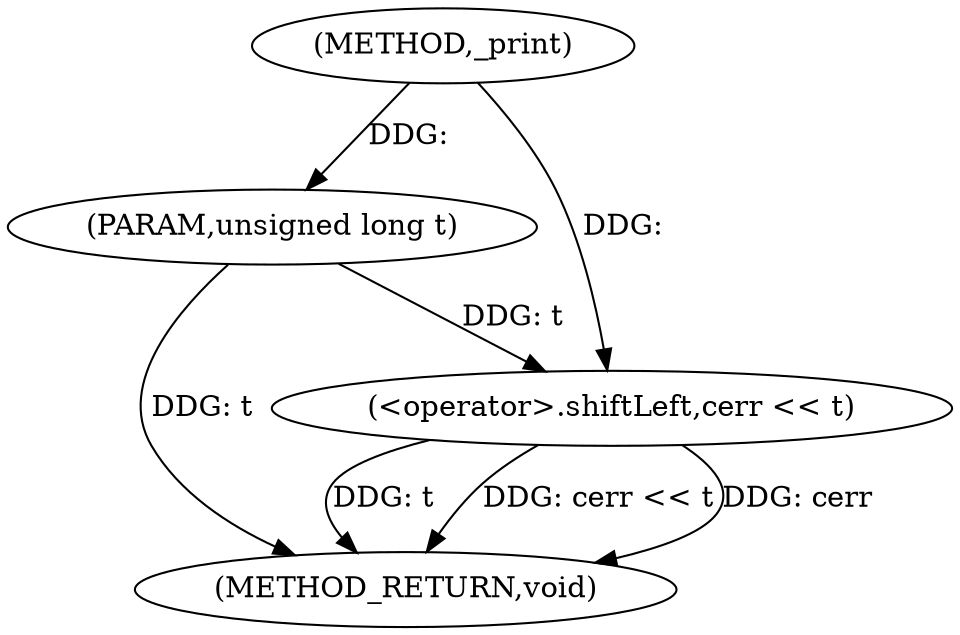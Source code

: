 digraph "_print" {  
"1000172" [label = "(METHOD,_print)" ]
"1000178" [label = "(METHOD_RETURN,void)" ]
"1000173" [label = "(PARAM,unsigned long t)" ]
"1000175" [label = "(<operator>.shiftLeft,cerr << t)" ]
  "1000173" -> "1000178"  [ label = "DDG: t"] 
  "1000175" -> "1000178"  [ label = "DDG: t"] 
  "1000175" -> "1000178"  [ label = "DDG: cerr << t"] 
  "1000175" -> "1000178"  [ label = "DDG: cerr"] 
  "1000172" -> "1000173"  [ label = "DDG: "] 
  "1000172" -> "1000175"  [ label = "DDG: "] 
  "1000173" -> "1000175"  [ label = "DDG: t"] 
}
